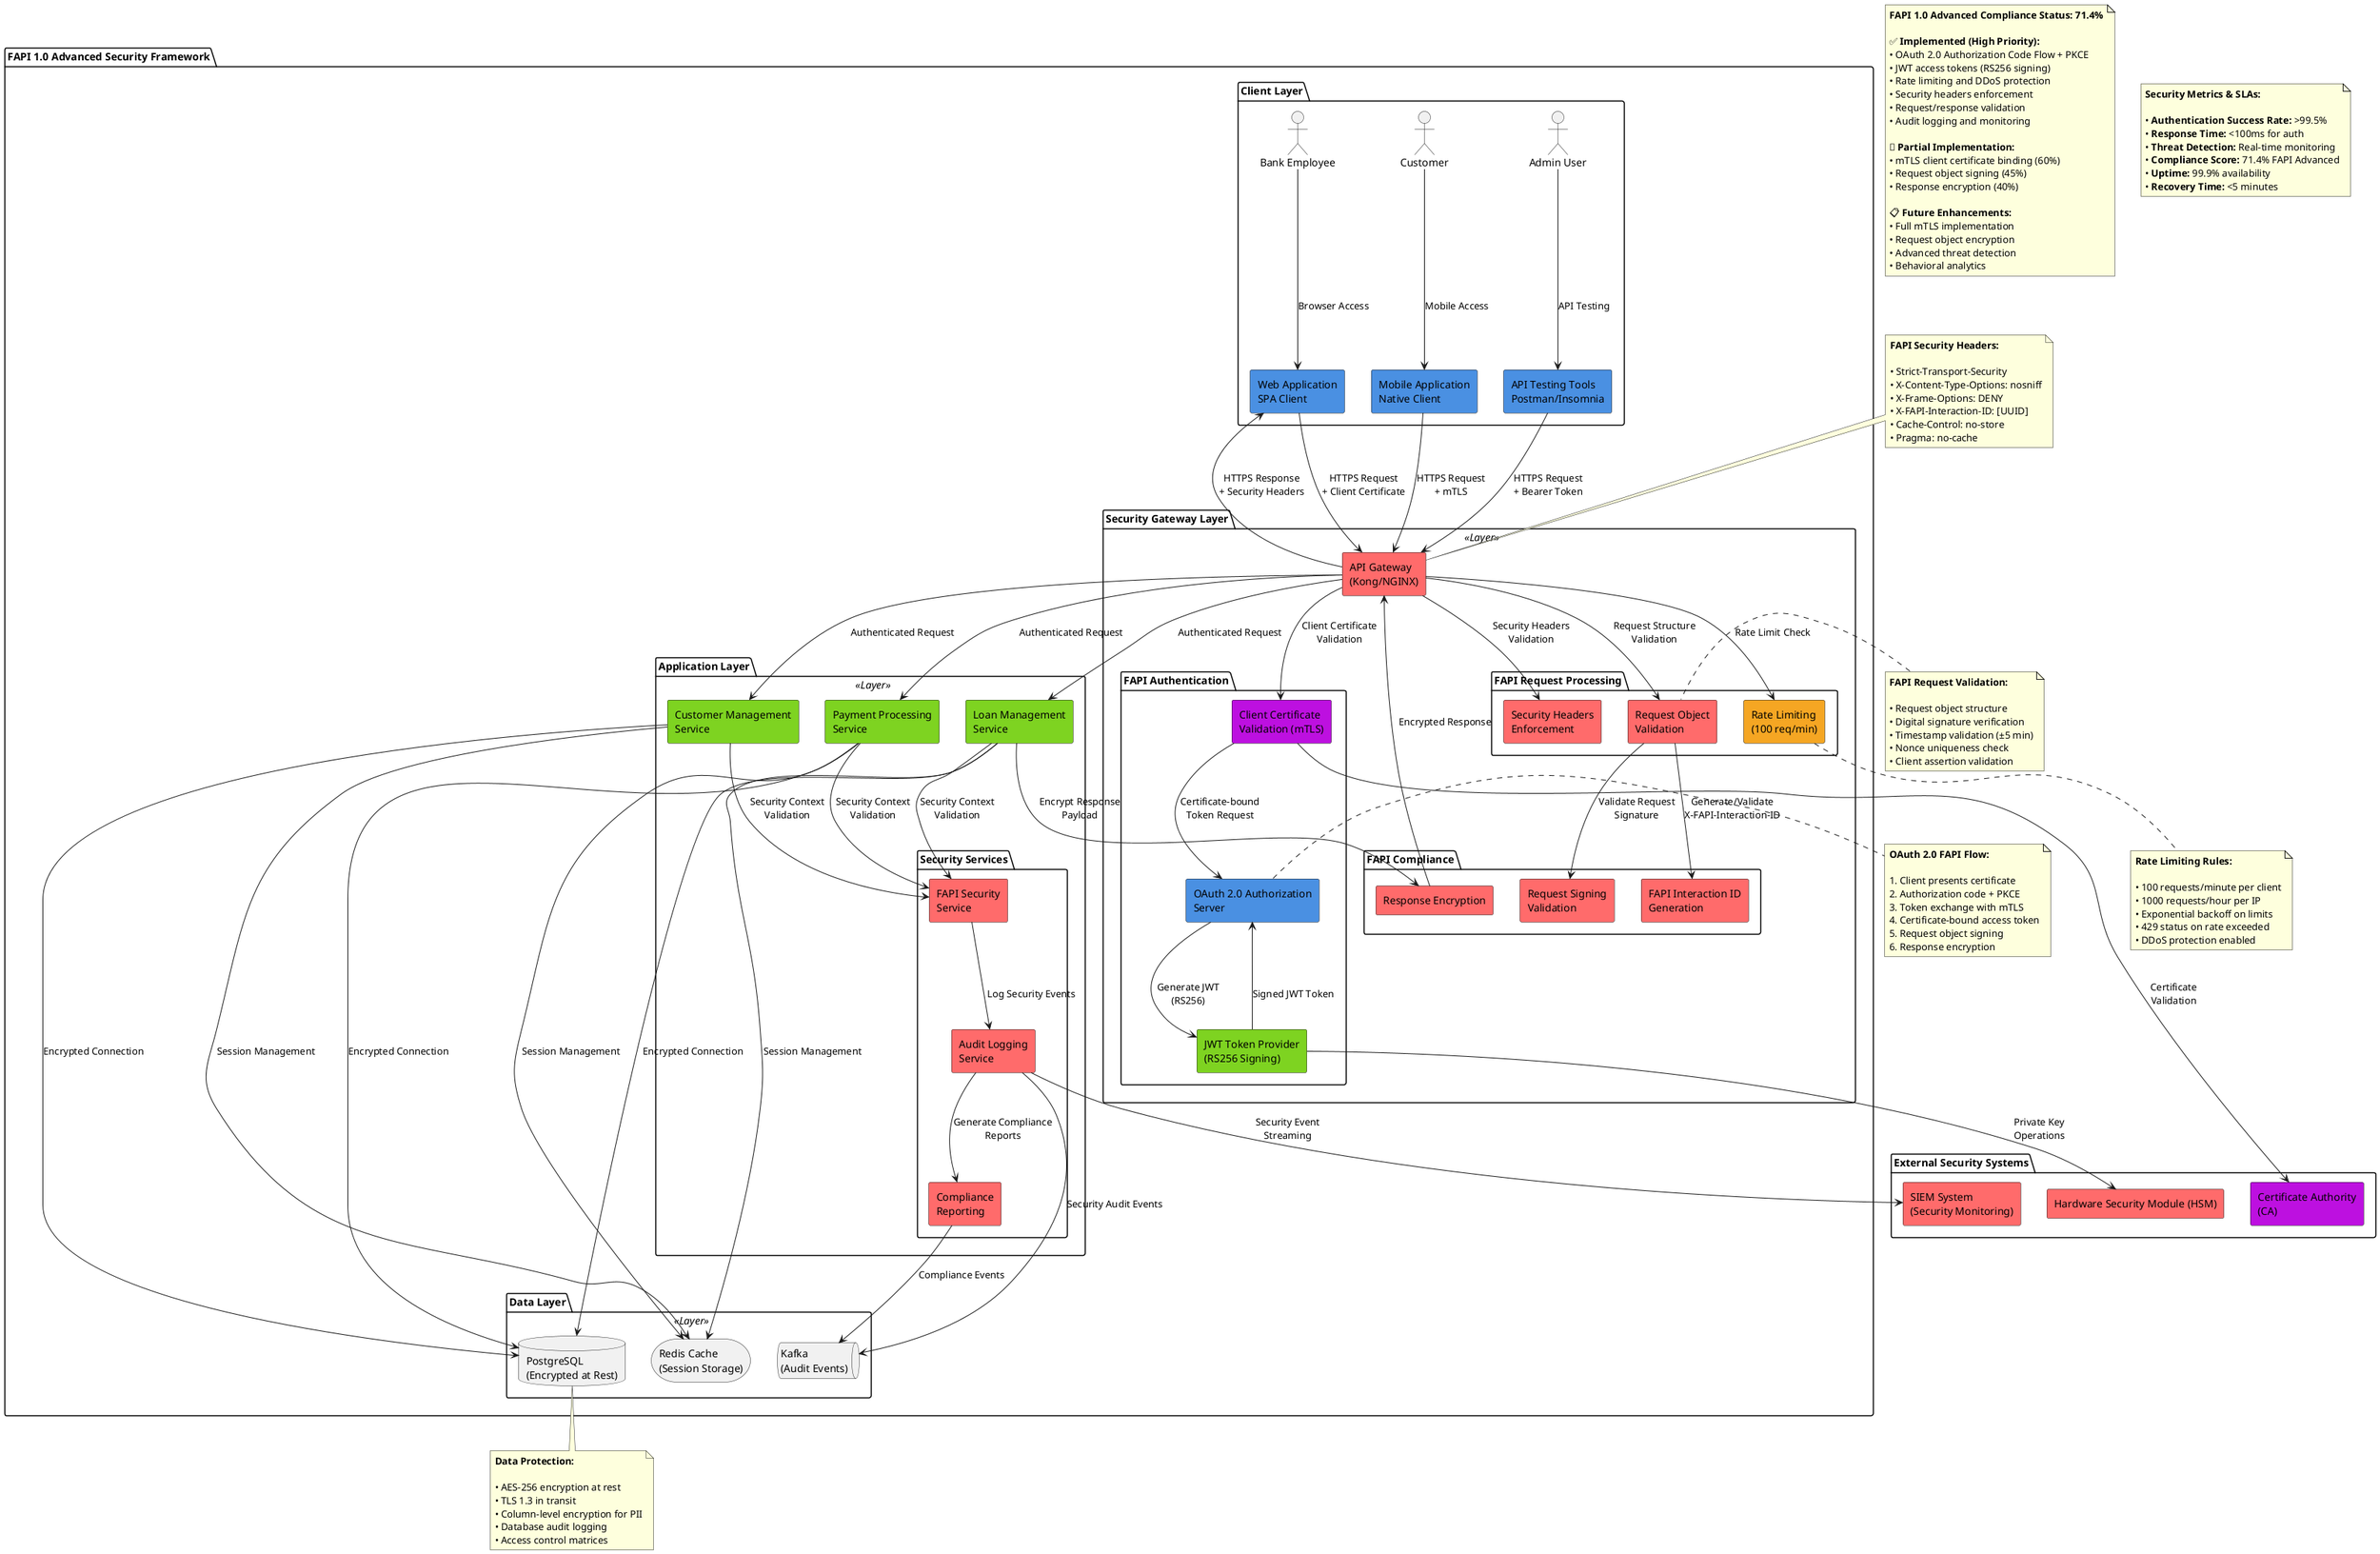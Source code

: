 @startuml FAPI Security Architecture

!define SECURITY_COLOR #FF6B6B
!define OAUTH_COLOR #4A90E2
!define JWT_COLOR #7ED321
!define MTLS_COLOR #BD10E0
!define RATE_LIMIT_COLOR #F5A623

skinparam backgroundColor #FFFFFF
skinparam componentStyle rectangle

package "FAPI 1.0 Advanced Security Framework" {
    
    package "Client Layer" {
        actor "Bank Employee" as Employee
        actor "Customer" as Customer
        actor "Admin User" as Admin
        
        component [Web Application\nSPA Client] as WebApp OAUTH_COLOR
        component [Mobile Application\nNative Client] as MobileApp OAUTH_COLOR
        component [API Testing Tools\nPostman/Insomnia] as APITools OAUTH_COLOR
    }
    
    package "Security Gateway Layer" <<Layer>> {
        
        component [API Gateway\n(Kong/NGINX)] as APIGateway SECURITY_COLOR
        
        package "FAPI Authentication" {
            component [OAuth 2.0 Authorization\nServer] as AuthServer OAUTH_COLOR
            component [JWT Token Provider\n(RS256 Signing)] as JWTProvider JWT_COLOR
            component [Client Certificate\nValidation (mTLS)] as MTLSValidator MTLS_COLOR
        }
        
        package "FAPI Request Processing" {
            component [Request Object\nValidation] as RequestValidator SECURITY_COLOR
            component [Rate Limiting\n(100 req/min)] as RateLimiter RATE_LIMIT_COLOR
            component [Security Headers\nEnforcement] as SecurityHeaders SECURITY_COLOR
        }
        
        package "FAPI Compliance" {
            component [FAPI Interaction ID\nGeneration] as InteractionID SECURITY_COLOR
            component [Request Signing\nValidation] as RequestSigning SECURITY_COLOR
            component [Response Encryption] as ResponseEncryption SECURITY_COLOR
        }
    }
    
    package "Application Layer" <<Layer>> {
        component [Loan Management\nService] as LoanService JWT_COLOR
        component [Customer Management\nService] as CustomerService JWT_COLOR
        component [Payment Processing\nService] as PaymentService JWT_COLOR
        
        package "Security Services" {
            component [FAPI Security\nService] as FAPISecurityService SECURITY_COLOR
            component [Audit Logging\nService] as AuditService SECURITY_COLOR
            component [Compliance\nReporting] as ComplianceService SECURITY_COLOR
        }
    }
    
    package "Data Layer" <<Layer>> {
        database "PostgreSQL\n(Encrypted at Rest)" as Database
        storage "Redis Cache\n(Session Storage)" as Cache
        queue "Kafka\n(Audit Events)" as Kafka
    }
}

package "External Security Systems" {
    component [Certificate Authority\n(CA)] as CertificateAuthority MTLS_COLOR
    component [Hardware Security Module (HSM)] as HSM SECURITY_COLOR
    component [SIEM System\n(Security Monitoring)] as SIEM SECURITY_COLOR
}

' Client to Gateway Flow
Employee --> WebApp : Browser Access
Customer --> MobileApp : Mobile Access
Admin --> APITools : API Testing

WebApp --> APIGateway : HTTPS Request\n+ Client Certificate
MobileApp --> APIGateway : HTTPS Request\n+ mTLS
APITools --> APIGateway : HTTPS Request\n+ Bearer Token

' Security Gateway Processing
APIGateway --> MTLSValidator : Client Certificate\nValidation
APIGateway --> RateLimiter : Rate Limit Check
APIGateway --> RequestValidator : Request Structure\nValidation
APIGateway --> SecurityHeaders : Security Headers\nValidation

MTLSValidator --> AuthServer : Certificate-bound\nToken Request
AuthServer --> JWTProvider : Generate JWT\n(RS256)
JWTProvider --> AuthServer : Signed JWT Token

RequestValidator --> RequestSigning : Validate Request\nSignature
RequestValidator --> InteractionID : Generate/Validate\nX-FAPI-Interaction-ID

' Application Layer Processing
APIGateway --> LoanService : Authenticated Request
APIGateway --> CustomerService : Authenticated Request
APIGateway --> PaymentService : Authenticated Request

LoanService --> FAPISecurityService : Security Context\nValidation
CustomerService --> FAPISecurityService : Security Context\nValidation
PaymentService --> FAPISecurityService : Security Context\nValidation

FAPISecurityService --> AuditService : Log Security Events
AuditService --> ComplianceService : Generate Compliance\nReports

' Data Layer Connections
LoanService --> Database : Encrypted Connection
CustomerService --> Database : Encrypted Connection
PaymentService --> Database : Encrypted Connection

LoanService --> Cache : Session Management
CustomerService --> Cache : Session Management
PaymentService --> Cache : Session Management

AuditService --> Kafka : Security Audit Events
ComplianceService --> Kafka : Compliance Events

' External Security Integrations
MTLSValidator --> CertificateAuthority : Certificate\nValidation
JWTProvider --> HSM : Private Key\nOperations
AuditService --> SIEM : Security Event\nStreaming

' Response Flow with Encryption
LoanService --> ResponseEncryption : Encrypt Response\nPayload
ResponseEncryption --> APIGateway : Encrypted Response
APIGateway --> WebApp : HTTPS Response\n+ Security Headers

note top of APIGateway
    <b>FAPI Security Headers:</b>
    
    • Strict-Transport-Security
    • X-Content-Type-Options: nosniff
    • X-Frame-Options: DENY
    • X-FAPI-Interaction-ID: [UUID]
    • Cache-Control: no-store
    • Pragma: no-cache
end note

note right of AuthServer
    <b>OAuth 2.0 FAPI Flow:</b>
    
    1. Client presents certificate
    2. Authorization code + PKCE
    3. Token exchange with mTLS
    4. Certificate-bound access token
    5. Request object signing
    6. Response encryption
end note

note bottom of RateLimiter
    <b>Rate Limiting Rules:</b>
    
    • 100 requests/minute per client
    • 1000 requests/hour per IP
    • Exponential backoff on limits
    • 429 status on rate exceeded
    • DDoS protection enabled
end note

note left of RequestValidator
    <b>FAPI Request Validation:</b>
    
    • Request object structure
    • Digital signature verification
    • Timestamp validation (±5 min)
    • Nonce uniqueness check
    • Client assertion validation
end note

note bottom of Database
    <b>Data Protection:</b>
    
    • AES-256 encryption at rest
    • TLS 1.3 in transit
    • Column-level encryption for PII
    • Database audit logging
    • Access control matrices
end note

note as FAPICompliance
    <b>FAPI 1.0 Advanced Compliance Status: 71.4%</b>
    
    ✅ <b>Implemented (High Priority):</b>
    • OAuth 2.0 Authorization Code Flow + PKCE
    • JWT access tokens (RS256 signing)
    • Rate limiting and DDoS protection
    • Security headers enforcement
    • Request/response validation
    • Audit logging and monitoring
    
    🔄 <b>Partial Implementation:</b>
    • mTLS client certificate binding (60%)
    • Request object signing (45%)
    • Response encryption (40%)
    
    📋 <b>Future Enhancements:</b>
    • Full mTLS implementation
    • Request object encryption
    • Advanced threat detection
    • Behavioral analytics
end note

note as SecurityMetrics
    <b>Security Metrics & SLAs:</b>
    
    • <b>Authentication Success Rate:</b> >99.5%
    • <b>Response Time:</b> <100ms for auth
    • <b>Threat Detection:</b> Real-time monitoring
    • <b>Compliance Score:</b> 71.4% FAPI Advanced
    • <b>Uptime:</b> 99.9% availability
    • <b>Recovery Time:</b> <5 minutes
end note

@enduml